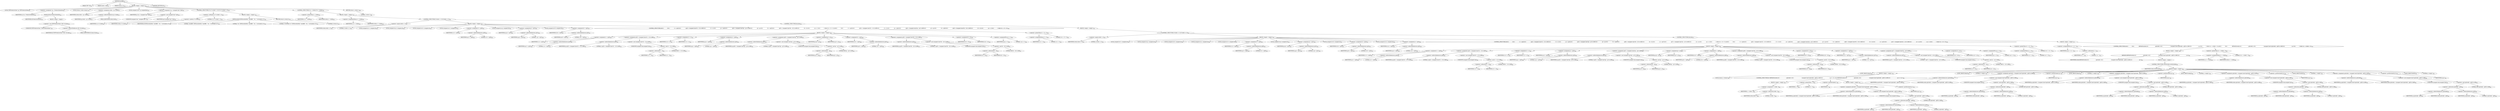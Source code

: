 digraph "horDiff8" {  
"37765" [label = <(METHOD,horDiff8)<SUB>614</SUB>> ]
"37766" [label = <(PARAM,TIFF *tif)<SUB>614</SUB>> ]
"37767" [label = <(PARAM,uint8_t *cp0)<SUB>614</SUB>> ]
"37768" [label = <(PARAM,tmsize_t cc)<SUB>614</SUB>> ]
"37769" [label = <(BLOCK,&lt;empty&gt;,&lt;empty&gt;)<SUB>615</SUB>> ]
"37770" [label = <(LOCAL,TIFFPredictorState* sp: TIFFPredictorState)<SUB>616</SUB>> ]
"37771" [label = <(&lt;operator&gt;.assignment,*sp = PredictorState(tif))<SUB>616</SUB>> ]
"37772" [label = <(IDENTIFIER,sp,*sp = PredictorState(tif))<SUB>616</SUB>> ]
"37773" [label = <(PredictorState,PredictorState(tif))<SUB>616</SUB>> ]
"37774" [label = <(IDENTIFIER,tif,PredictorState(tif))<SUB>616</SUB>> ]
"37775" [label = <(BLOCK,&lt;empty&gt;,&lt;empty&gt;)> ]
"37776" [label = <(&lt;operator&gt;.cast,(TIFFPredictorState *)(tif)-&gt;tif_data)<SUB>616</SUB>> ]
"37777" [label = <(UNKNOWN,TIFFPredictorState *,TIFFPredictorState *)<SUB>616</SUB>> ]
"37778" [label = <(&lt;operator&gt;.indirectFieldAccess,(tif)-&gt;tif_data)<SUB>616</SUB>> ]
"37779" [label = <(IDENTIFIER,tif,(TIFFPredictorState *)(tif)-&gt;tif_data)<SUB>616</SUB>> ]
"37780" [label = <(FIELD_IDENTIFIER,tif_data,tif_data)<SUB>616</SUB>> ]
"37781" [label = <(LOCAL,tmsize_t stride: tmsize_t)<SUB>617</SUB>> ]
"37782" [label = <(&lt;operator&gt;.assignment,stride = sp-&gt;stride)<SUB>617</SUB>> ]
"37783" [label = <(IDENTIFIER,stride,stride = sp-&gt;stride)<SUB>617</SUB>> ]
"37784" [label = <(&lt;operator&gt;.indirectFieldAccess,sp-&gt;stride)<SUB>617</SUB>> ]
"37785" [label = <(IDENTIFIER,sp,stride = sp-&gt;stride)<SUB>617</SUB>> ]
"37786" [label = <(FIELD_IDENTIFIER,stride,stride)<SUB>617</SUB>> ]
"37787" [label = <(LOCAL,unsigned char* cp: unsignedchar)<SUB>618</SUB>> ]
"37788" [label = <(&lt;operator&gt;.assignment,*cp = (unsigned char *)cp0)<SUB>618</SUB>> ]
"37789" [label = <(IDENTIFIER,cp,*cp = (unsigned char *)cp0)<SUB>618</SUB>> ]
"37790" [label = <(&lt;operator&gt;.cast,(unsigned char *)cp0)<SUB>618</SUB>> ]
"37791" [label = <(UNKNOWN,unsigned char *,unsigned char *)<SUB>618</SUB>> ]
"37792" [label = <(IDENTIFIER,cp0,(unsigned char *)cp0)<SUB>618</SUB>> ]
"37793" [label = <(CONTROL_STRUCTURE,if ((cc % stride) != 0),if ((cc % stride) != 0))<SUB>620</SUB>> ]
"37794" [label = <(&lt;operator&gt;.notEquals,(cc % stride) != 0)<SUB>620</SUB>> ]
"37795" [label = <(&lt;operator&gt;.modulo,cc % stride)<SUB>620</SUB>> ]
"37796" [label = <(IDENTIFIER,cc,cc % stride)<SUB>620</SUB>> ]
"37797" [label = <(IDENTIFIER,stride,cc % stride)<SUB>620</SUB>> ]
"37798" [label = <(LITERAL,0,(cc % stride) != 0)<SUB>620</SUB>> ]
"37799" [label = <(BLOCK,&lt;empty&gt;,&lt;empty&gt;)<SUB>621</SUB>> ]
"37800" [label = <(TIFFErrorExtR,TIFFErrorExtR(tif, &quot;horDiff8&quot;, &quot;%s&quot;, &quot;(cc%stride)!=0&quot;))<SUB>622</SUB>> ]
"37801" [label = <(IDENTIFIER,tif,TIFFErrorExtR(tif, &quot;horDiff8&quot;, &quot;%s&quot;, &quot;(cc%stride)!=0&quot;))<SUB>622</SUB>> ]
"37802" [label = <(LITERAL,&quot;horDiff8&quot;,TIFFErrorExtR(tif, &quot;horDiff8&quot;, &quot;%s&quot;, &quot;(cc%stride)!=0&quot;))<SUB>622</SUB>> ]
"37803" [label = <(LITERAL,&quot;%s&quot;,TIFFErrorExtR(tif, &quot;horDiff8&quot;, &quot;%s&quot;, &quot;(cc%stride)!=0&quot;))<SUB>622</SUB>> ]
"37804" [label = <(LITERAL,&quot;(cc%stride)!=0&quot;,TIFFErrorExtR(tif, &quot;horDiff8&quot;, &quot;%s&quot;, &quot;(cc%stride)!=0&quot;))<SUB>622</SUB>> ]
"37805" [label = <(RETURN,return 0;,return 0;)<SUB>623</SUB>> ]
"37806" [label = <(LITERAL,0,return 0;)<SUB>623</SUB>> ]
"37807" [label = <(CONTROL_STRUCTURE,if (cc &gt; stride),if (cc &gt; stride))<SUB>626</SUB>> ]
"37808" [label = <(&lt;operator&gt;.greaterThan,cc &gt; stride)<SUB>626</SUB>> ]
"37809" [label = <(IDENTIFIER,cc,cc &gt; stride)<SUB>626</SUB>> ]
"37810" [label = <(IDENTIFIER,stride,cc &gt; stride)<SUB>626</SUB>> ]
"37811" [label = <(BLOCK,&lt;empty&gt;,&lt;empty&gt;)<SUB>627</SUB>> ]
"37812" [label = <(&lt;operator&gt;.assignmentMinus,cc -= stride)<SUB>628</SUB>> ]
"37813" [label = <(IDENTIFIER,cc,cc -= stride)<SUB>628</SUB>> ]
"37814" [label = <(IDENTIFIER,stride,cc -= stride)<SUB>628</SUB>> ]
"37815" [label = <(CONTROL_STRUCTURE,if (stride == 3),if (stride == 3))<SUB>632</SUB>> ]
"37816" [label = <(&lt;operator&gt;.equals,stride == 3)<SUB>632</SUB>> ]
"37817" [label = <(IDENTIFIER,stride,stride == 3)<SUB>632</SUB>> ]
"37818" [label = <(LITERAL,3,stride == 3)<SUB>632</SUB>> ]
"37819" [label = <(BLOCK,&lt;empty&gt;,&lt;empty&gt;)<SUB>633</SUB>> ]
"37820" [label = <(LOCAL,unsigned int r1: unsigned int)<SUB>634</SUB>> ]
"37821" [label = <(LOCAL,unsigned int g1: unsigned int)<SUB>634</SUB>> ]
"37822" [label = <(LOCAL,unsigned int b1: unsigned int)<SUB>634</SUB>> ]
"37823" [label = <(LOCAL,unsigned int r2: unsigned int)<SUB>635</SUB>> ]
"37824" [label = <(&lt;operator&gt;.assignment,r2 = cp[0])<SUB>635</SUB>> ]
"37825" [label = <(IDENTIFIER,r2,r2 = cp[0])<SUB>635</SUB>> ]
"37826" [label = <(&lt;operator&gt;.indirectIndexAccess,cp[0])<SUB>635</SUB>> ]
"37827" [label = <(IDENTIFIER,cp,r2 = cp[0])<SUB>635</SUB>> ]
"37828" [label = <(LITERAL,0,r2 = cp[0])<SUB>635</SUB>> ]
"37829" [label = <(LOCAL,unsigned int g2: unsigned int)<SUB>636</SUB>> ]
"37830" [label = <(&lt;operator&gt;.assignment,g2 = cp[1])<SUB>636</SUB>> ]
"37831" [label = <(IDENTIFIER,g2,g2 = cp[1])<SUB>636</SUB>> ]
"37832" [label = <(&lt;operator&gt;.indirectIndexAccess,cp[1])<SUB>636</SUB>> ]
"37833" [label = <(IDENTIFIER,cp,g2 = cp[1])<SUB>636</SUB>> ]
"37834" [label = <(LITERAL,1,g2 = cp[1])<SUB>636</SUB>> ]
"37835" [label = <(LOCAL,unsigned int b2: unsigned int)<SUB>637</SUB>> ]
"37836" [label = <(&lt;operator&gt;.assignment,b2 = cp[2])<SUB>637</SUB>> ]
"37837" [label = <(IDENTIFIER,b2,b2 = cp[2])<SUB>637</SUB>> ]
"37838" [label = <(&lt;operator&gt;.indirectIndexAccess,cp[2])<SUB>637</SUB>> ]
"37839" [label = <(IDENTIFIER,cp,b2 = cp[2])<SUB>637</SUB>> ]
"37840" [label = <(LITERAL,2,b2 = cp[2])<SUB>637</SUB>> ]
"37841" [label = <(CONTROL_STRUCTURE,do\012            {\012                r1 = cp[3];\012                cp[3] = (unsigned char)((r1 - r2) &amp; 0xff);\012                r2 = r1;\012                g1 = cp[4];\012                cp[4] = (unsigned char)((g1 - g2) &amp; 0xff);\012                g2 = g1;\012                b1 = cp[5];\012                cp[5] = (unsigned char)((b1 - b2) &amp; 0xff);\012                b2 = b1;\012                cp += 3;\012            } while ((cc -= 3) &gt; 0);,do\012            {\012                r1 = cp[3];\012                cp[3] = (unsigned char)((r1 - r2) &amp; 0xff);\012                r2 = r1;\012                g1 = cp[4];\012                cp[4] = (unsigned char)((g1 - g2) &amp; 0xff);\012                g2 = g1;\012                b1 = cp[5];\012                cp[5] = (unsigned char)((b1 - b2) &amp; 0xff);\012                b2 = b1;\012                cp += 3;\012            } while ((cc -= 3) &gt; 0);)<SUB>638</SUB>> ]
"37842" [label = <(BLOCK,&lt;empty&gt;,&lt;empty&gt;)<SUB>639</SUB>> ]
"37843" [label = <(&lt;operator&gt;.assignment,r1 = cp[3])<SUB>640</SUB>> ]
"37844" [label = <(IDENTIFIER,r1,r1 = cp[3])<SUB>640</SUB>> ]
"37845" [label = <(&lt;operator&gt;.indirectIndexAccess,cp[3])<SUB>640</SUB>> ]
"37846" [label = <(IDENTIFIER,cp,r1 = cp[3])<SUB>640</SUB>> ]
"37847" [label = <(LITERAL,3,r1 = cp[3])<SUB>640</SUB>> ]
"37848" [label = <(&lt;operator&gt;.assignment,cp[3] = (unsigned char)((r1 - r2) &amp; 0xff))<SUB>641</SUB>> ]
"37849" [label = <(&lt;operator&gt;.indirectIndexAccess,cp[3])<SUB>641</SUB>> ]
"37850" [label = <(IDENTIFIER,cp,cp[3] = (unsigned char)((r1 - r2) &amp; 0xff))<SUB>641</SUB>> ]
"37851" [label = <(LITERAL,3,cp[3] = (unsigned char)((r1 - r2) &amp; 0xff))<SUB>641</SUB>> ]
"37852" [label = <(&lt;operator&gt;.cast,(unsigned char)((r1 - r2) &amp; 0xff))<SUB>641</SUB>> ]
"37853" [label = <(UNKNOWN,unsigned char,unsigned char)<SUB>641</SUB>> ]
"37854" [label = <(&lt;operator&gt;.and,(r1 - r2) &amp; 0xff)<SUB>641</SUB>> ]
"37855" [label = <(&lt;operator&gt;.subtraction,r1 - r2)<SUB>641</SUB>> ]
"37856" [label = <(IDENTIFIER,r1,r1 - r2)<SUB>641</SUB>> ]
"37857" [label = <(IDENTIFIER,r2,r1 - r2)<SUB>641</SUB>> ]
"37858" [label = <(LITERAL,0xff,(r1 - r2) &amp; 0xff)<SUB>641</SUB>> ]
"37859" [label = <(&lt;operator&gt;.assignment,r2 = r1)<SUB>642</SUB>> ]
"37860" [label = <(IDENTIFIER,r2,r2 = r1)<SUB>642</SUB>> ]
"37861" [label = <(IDENTIFIER,r1,r2 = r1)<SUB>642</SUB>> ]
"37862" [label = <(&lt;operator&gt;.assignment,g1 = cp[4])<SUB>643</SUB>> ]
"37863" [label = <(IDENTIFIER,g1,g1 = cp[4])<SUB>643</SUB>> ]
"37864" [label = <(&lt;operator&gt;.indirectIndexAccess,cp[4])<SUB>643</SUB>> ]
"37865" [label = <(IDENTIFIER,cp,g1 = cp[4])<SUB>643</SUB>> ]
"37866" [label = <(LITERAL,4,g1 = cp[4])<SUB>643</SUB>> ]
"37867" [label = <(&lt;operator&gt;.assignment,cp[4] = (unsigned char)((g1 - g2) &amp; 0xff))<SUB>644</SUB>> ]
"37868" [label = <(&lt;operator&gt;.indirectIndexAccess,cp[4])<SUB>644</SUB>> ]
"37869" [label = <(IDENTIFIER,cp,cp[4] = (unsigned char)((g1 - g2) &amp; 0xff))<SUB>644</SUB>> ]
"37870" [label = <(LITERAL,4,cp[4] = (unsigned char)((g1 - g2) &amp; 0xff))<SUB>644</SUB>> ]
"37871" [label = <(&lt;operator&gt;.cast,(unsigned char)((g1 - g2) &amp; 0xff))<SUB>644</SUB>> ]
"37872" [label = <(UNKNOWN,unsigned char,unsigned char)<SUB>644</SUB>> ]
"37873" [label = <(&lt;operator&gt;.and,(g1 - g2) &amp; 0xff)<SUB>644</SUB>> ]
"37874" [label = <(&lt;operator&gt;.subtraction,g1 - g2)<SUB>644</SUB>> ]
"37875" [label = <(IDENTIFIER,g1,g1 - g2)<SUB>644</SUB>> ]
"37876" [label = <(IDENTIFIER,g2,g1 - g2)<SUB>644</SUB>> ]
"37877" [label = <(LITERAL,0xff,(g1 - g2) &amp; 0xff)<SUB>644</SUB>> ]
"37878" [label = <(&lt;operator&gt;.assignment,g2 = g1)<SUB>645</SUB>> ]
"37879" [label = <(IDENTIFIER,g2,g2 = g1)<SUB>645</SUB>> ]
"37880" [label = <(IDENTIFIER,g1,g2 = g1)<SUB>645</SUB>> ]
"37881" [label = <(&lt;operator&gt;.assignment,b1 = cp[5])<SUB>646</SUB>> ]
"37882" [label = <(IDENTIFIER,b1,b1 = cp[5])<SUB>646</SUB>> ]
"37883" [label = <(&lt;operator&gt;.indirectIndexAccess,cp[5])<SUB>646</SUB>> ]
"37884" [label = <(IDENTIFIER,cp,b1 = cp[5])<SUB>646</SUB>> ]
"37885" [label = <(LITERAL,5,b1 = cp[5])<SUB>646</SUB>> ]
"37886" [label = <(&lt;operator&gt;.assignment,cp[5] = (unsigned char)((b1 - b2) &amp; 0xff))<SUB>647</SUB>> ]
"37887" [label = <(&lt;operator&gt;.indirectIndexAccess,cp[5])<SUB>647</SUB>> ]
"37888" [label = <(IDENTIFIER,cp,cp[5] = (unsigned char)((b1 - b2) &amp; 0xff))<SUB>647</SUB>> ]
"37889" [label = <(LITERAL,5,cp[5] = (unsigned char)((b1 - b2) &amp; 0xff))<SUB>647</SUB>> ]
"37890" [label = <(&lt;operator&gt;.cast,(unsigned char)((b1 - b2) &amp; 0xff))<SUB>647</SUB>> ]
"37891" [label = <(UNKNOWN,unsigned char,unsigned char)<SUB>647</SUB>> ]
"37892" [label = <(&lt;operator&gt;.and,(b1 - b2) &amp; 0xff)<SUB>647</SUB>> ]
"37893" [label = <(&lt;operator&gt;.subtraction,b1 - b2)<SUB>647</SUB>> ]
"37894" [label = <(IDENTIFIER,b1,b1 - b2)<SUB>647</SUB>> ]
"37895" [label = <(IDENTIFIER,b2,b1 - b2)<SUB>647</SUB>> ]
"37896" [label = <(LITERAL,0xff,(b1 - b2) &amp; 0xff)<SUB>647</SUB>> ]
"37897" [label = <(&lt;operator&gt;.assignment,b2 = b1)<SUB>648</SUB>> ]
"37898" [label = <(IDENTIFIER,b2,b2 = b1)<SUB>648</SUB>> ]
"37899" [label = <(IDENTIFIER,b1,b2 = b1)<SUB>648</SUB>> ]
"37900" [label = <(&lt;operator&gt;.assignmentPlus,cp += 3)<SUB>649</SUB>> ]
"37901" [label = <(IDENTIFIER,cp,cp += 3)<SUB>649</SUB>> ]
"37902" [label = <(LITERAL,3,cp += 3)<SUB>649</SUB>> ]
"37903" [label = <(&lt;operator&gt;.greaterThan,(cc -= 3) &gt; 0)<SUB>650</SUB>> ]
"37904" [label = <(&lt;operator&gt;.assignmentMinus,cc -= 3)<SUB>650</SUB>> ]
"37905" [label = <(IDENTIFIER,cc,cc -= 3)<SUB>650</SUB>> ]
"37906" [label = <(LITERAL,3,cc -= 3)<SUB>650</SUB>> ]
"37907" [label = <(LITERAL,0,(cc -= 3) &gt; 0)<SUB>650</SUB>> ]
"37908" [label = <(CONTROL_STRUCTURE,else,else)<SUB>652</SUB>> ]
"37909" [label = <(BLOCK,&lt;empty&gt;,&lt;empty&gt;)<SUB>652</SUB>> ]
"37910" [label = <(CONTROL_STRUCTURE,if (stride == 4),if (stride == 4))<SUB>652</SUB>> ]
"37911" [label = <(&lt;operator&gt;.equals,stride == 4)<SUB>652</SUB>> ]
"37912" [label = <(IDENTIFIER,stride,stride == 4)<SUB>652</SUB>> ]
"37913" [label = <(LITERAL,4,stride == 4)<SUB>652</SUB>> ]
"37914" [label = <(BLOCK,&lt;empty&gt;,&lt;empty&gt;)<SUB>653</SUB>> ]
"37915" [label = <(LOCAL,unsigned int r1: unsigned int)<SUB>654</SUB>> ]
"37916" [label = <(LOCAL,unsigned int g1: unsigned int)<SUB>654</SUB>> ]
"37917" [label = <(LOCAL,unsigned int b1: unsigned int)<SUB>654</SUB>> ]
"37918" [label = <(LOCAL,unsigned int a1: unsigned int)<SUB>654</SUB>> ]
"37919" [label = <(LOCAL,unsigned int r2: unsigned int)<SUB>655</SUB>> ]
"37920" [label = <(&lt;operator&gt;.assignment,r2 = cp[0])<SUB>655</SUB>> ]
"37921" [label = <(IDENTIFIER,r2,r2 = cp[0])<SUB>655</SUB>> ]
"37922" [label = <(&lt;operator&gt;.indirectIndexAccess,cp[0])<SUB>655</SUB>> ]
"37923" [label = <(IDENTIFIER,cp,r2 = cp[0])<SUB>655</SUB>> ]
"37924" [label = <(LITERAL,0,r2 = cp[0])<SUB>655</SUB>> ]
"37925" [label = <(LOCAL,unsigned int g2: unsigned int)<SUB>656</SUB>> ]
"37926" [label = <(&lt;operator&gt;.assignment,g2 = cp[1])<SUB>656</SUB>> ]
"37927" [label = <(IDENTIFIER,g2,g2 = cp[1])<SUB>656</SUB>> ]
"37928" [label = <(&lt;operator&gt;.indirectIndexAccess,cp[1])<SUB>656</SUB>> ]
"37929" [label = <(IDENTIFIER,cp,g2 = cp[1])<SUB>656</SUB>> ]
"37930" [label = <(LITERAL,1,g2 = cp[1])<SUB>656</SUB>> ]
"37931" [label = <(LOCAL,unsigned int b2: unsigned int)<SUB>657</SUB>> ]
"37932" [label = <(&lt;operator&gt;.assignment,b2 = cp[2])<SUB>657</SUB>> ]
"37933" [label = <(IDENTIFIER,b2,b2 = cp[2])<SUB>657</SUB>> ]
"37934" [label = <(&lt;operator&gt;.indirectIndexAccess,cp[2])<SUB>657</SUB>> ]
"37935" [label = <(IDENTIFIER,cp,b2 = cp[2])<SUB>657</SUB>> ]
"37936" [label = <(LITERAL,2,b2 = cp[2])<SUB>657</SUB>> ]
"37937" [label = <(LOCAL,unsigned int a2: unsigned int)<SUB>658</SUB>> ]
"37938" [label = <(&lt;operator&gt;.assignment,a2 = cp[3])<SUB>658</SUB>> ]
"37939" [label = <(IDENTIFIER,a2,a2 = cp[3])<SUB>658</SUB>> ]
"37940" [label = <(&lt;operator&gt;.indirectIndexAccess,cp[3])<SUB>658</SUB>> ]
"37941" [label = <(IDENTIFIER,cp,a2 = cp[3])<SUB>658</SUB>> ]
"37942" [label = <(LITERAL,3,a2 = cp[3])<SUB>658</SUB>> ]
"37943" [label = <(CONTROL_STRUCTURE,do\012            {\012                r1 = cp[4];\012                cp[4] = (unsigned char)((r1 - r2) &amp; 0xff);\012                r2 = r1;\012                g1 = cp[5];\012                cp[5] = (unsigned char)((g1 - g2) &amp; 0xff);\012                g2 = g1;\012                b1 = cp[6];\012                cp[6] = (unsigned char)((b1 - b2) &amp; 0xff);\012                b2 = b1;\012                a1 = cp[7];\012                cp[7] = (unsigned char)((a1 - a2) &amp; 0xff);\012                a2 = a1;\012                cp += 4;\012            } while ((cc -= 4) &gt; 0);,do\012            {\012                r1 = cp[4];\012                cp[4] = (unsigned char)((r1 - r2) &amp; 0xff);\012                r2 = r1;\012                g1 = cp[5];\012                cp[5] = (unsigned char)((g1 - g2) &amp; 0xff);\012                g2 = g1;\012                b1 = cp[6];\012                cp[6] = (unsigned char)((b1 - b2) &amp; 0xff);\012                b2 = b1;\012                a1 = cp[7];\012                cp[7] = (unsigned char)((a1 - a2) &amp; 0xff);\012                a2 = a1;\012                cp += 4;\012            } while ((cc -= 4) &gt; 0);)<SUB>659</SUB>> ]
"37944" [label = <(BLOCK,&lt;empty&gt;,&lt;empty&gt;)<SUB>660</SUB>> ]
"37945" [label = <(&lt;operator&gt;.assignment,r1 = cp[4])<SUB>661</SUB>> ]
"37946" [label = <(IDENTIFIER,r1,r1 = cp[4])<SUB>661</SUB>> ]
"37947" [label = <(&lt;operator&gt;.indirectIndexAccess,cp[4])<SUB>661</SUB>> ]
"37948" [label = <(IDENTIFIER,cp,r1 = cp[4])<SUB>661</SUB>> ]
"37949" [label = <(LITERAL,4,r1 = cp[4])<SUB>661</SUB>> ]
"37950" [label = <(&lt;operator&gt;.assignment,cp[4] = (unsigned char)((r1 - r2) &amp; 0xff))<SUB>662</SUB>> ]
"37951" [label = <(&lt;operator&gt;.indirectIndexAccess,cp[4])<SUB>662</SUB>> ]
"37952" [label = <(IDENTIFIER,cp,cp[4] = (unsigned char)((r1 - r2) &amp; 0xff))<SUB>662</SUB>> ]
"37953" [label = <(LITERAL,4,cp[4] = (unsigned char)((r1 - r2) &amp; 0xff))<SUB>662</SUB>> ]
"37954" [label = <(&lt;operator&gt;.cast,(unsigned char)((r1 - r2) &amp; 0xff))<SUB>662</SUB>> ]
"37955" [label = <(UNKNOWN,unsigned char,unsigned char)<SUB>662</SUB>> ]
"37956" [label = <(&lt;operator&gt;.and,(r1 - r2) &amp; 0xff)<SUB>662</SUB>> ]
"37957" [label = <(&lt;operator&gt;.subtraction,r1 - r2)<SUB>662</SUB>> ]
"37958" [label = <(IDENTIFIER,r1,r1 - r2)<SUB>662</SUB>> ]
"37959" [label = <(IDENTIFIER,r2,r1 - r2)<SUB>662</SUB>> ]
"37960" [label = <(LITERAL,0xff,(r1 - r2) &amp; 0xff)<SUB>662</SUB>> ]
"37961" [label = <(&lt;operator&gt;.assignment,r2 = r1)<SUB>663</SUB>> ]
"37962" [label = <(IDENTIFIER,r2,r2 = r1)<SUB>663</SUB>> ]
"37963" [label = <(IDENTIFIER,r1,r2 = r1)<SUB>663</SUB>> ]
"37964" [label = <(&lt;operator&gt;.assignment,g1 = cp[5])<SUB>664</SUB>> ]
"37965" [label = <(IDENTIFIER,g1,g1 = cp[5])<SUB>664</SUB>> ]
"37966" [label = <(&lt;operator&gt;.indirectIndexAccess,cp[5])<SUB>664</SUB>> ]
"37967" [label = <(IDENTIFIER,cp,g1 = cp[5])<SUB>664</SUB>> ]
"37968" [label = <(LITERAL,5,g1 = cp[5])<SUB>664</SUB>> ]
"37969" [label = <(&lt;operator&gt;.assignment,cp[5] = (unsigned char)((g1 - g2) &amp; 0xff))<SUB>665</SUB>> ]
"37970" [label = <(&lt;operator&gt;.indirectIndexAccess,cp[5])<SUB>665</SUB>> ]
"37971" [label = <(IDENTIFIER,cp,cp[5] = (unsigned char)((g1 - g2) &amp; 0xff))<SUB>665</SUB>> ]
"37972" [label = <(LITERAL,5,cp[5] = (unsigned char)((g1 - g2) &amp; 0xff))<SUB>665</SUB>> ]
"37973" [label = <(&lt;operator&gt;.cast,(unsigned char)((g1 - g2) &amp; 0xff))<SUB>665</SUB>> ]
"37974" [label = <(UNKNOWN,unsigned char,unsigned char)<SUB>665</SUB>> ]
"37975" [label = <(&lt;operator&gt;.and,(g1 - g2) &amp; 0xff)<SUB>665</SUB>> ]
"37976" [label = <(&lt;operator&gt;.subtraction,g1 - g2)<SUB>665</SUB>> ]
"37977" [label = <(IDENTIFIER,g1,g1 - g2)<SUB>665</SUB>> ]
"37978" [label = <(IDENTIFIER,g2,g1 - g2)<SUB>665</SUB>> ]
"37979" [label = <(LITERAL,0xff,(g1 - g2) &amp; 0xff)<SUB>665</SUB>> ]
"37980" [label = <(&lt;operator&gt;.assignment,g2 = g1)<SUB>666</SUB>> ]
"37981" [label = <(IDENTIFIER,g2,g2 = g1)<SUB>666</SUB>> ]
"37982" [label = <(IDENTIFIER,g1,g2 = g1)<SUB>666</SUB>> ]
"37983" [label = <(&lt;operator&gt;.assignment,b1 = cp[6])<SUB>667</SUB>> ]
"37984" [label = <(IDENTIFIER,b1,b1 = cp[6])<SUB>667</SUB>> ]
"37985" [label = <(&lt;operator&gt;.indirectIndexAccess,cp[6])<SUB>667</SUB>> ]
"37986" [label = <(IDENTIFIER,cp,b1 = cp[6])<SUB>667</SUB>> ]
"37987" [label = <(LITERAL,6,b1 = cp[6])<SUB>667</SUB>> ]
"37988" [label = <(&lt;operator&gt;.assignment,cp[6] = (unsigned char)((b1 - b2) &amp; 0xff))<SUB>668</SUB>> ]
"37989" [label = <(&lt;operator&gt;.indirectIndexAccess,cp[6])<SUB>668</SUB>> ]
"37990" [label = <(IDENTIFIER,cp,cp[6] = (unsigned char)((b1 - b2) &amp; 0xff))<SUB>668</SUB>> ]
"37991" [label = <(LITERAL,6,cp[6] = (unsigned char)((b1 - b2) &amp; 0xff))<SUB>668</SUB>> ]
"37992" [label = <(&lt;operator&gt;.cast,(unsigned char)((b1 - b2) &amp; 0xff))<SUB>668</SUB>> ]
"37993" [label = <(UNKNOWN,unsigned char,unsigned char)<SUB>668</SUB>> ]
"37994" [label = <(&lt;operator&gt;.and,(b1 - b2) &amp; 0xff)<SUB>668</SUB>> ]
"37995" [label = <(&lt;operator&gt;.subtraction,b1 - b2)<SUB>668</SUB>> ]
"37996" [label = <(IDENTIFIER,b1,b1 - b2)<SUB>668</SUB>> ]
"37997" [label = <(IDENTIFIER,b2,b1 - b2)<SUB>668</SUB>> ]
"37998" [label = <(LITERAL,0xff,(b1 - b2) &amp; 0xff)<SUB>668</SUB>> ]
"37999" [label = <(&lt;operator&gt;.assignment,b2 = b1)<SUB>669</SUB>> ]
"38000" [label = <(IDENTIFIER,b2,b2 = b1)<SUB>669</SUB>> ]
"38001" [label = <(IDENTIFIER,b1,b2 = b1)<SUB>669</SUB>> ]
"38002" [label = <(&lt;operator&gt;.assignment,a1 = cp[7])<SUB>670</SUB>> ]
"38003" [label = <(IDENTIFIER,a1,a1 = cp[7])<SUB>670</SUB>> ]
"38004" [label = <(&lt;operator&gt;.indirectIndexAccess,cp[7])<SUB>670</SUB>> ]
"38005" [label = <(IDENTIFIER,cp,a1 = cp[7])<SUB>670</SUB>> ]
"38006" [label = <(LITERAL,7,a1 = cp[7])<SUB>670</SUB>> ]
"38007" [label = <(&lt;operator&gt;.assignment,cp[7] = (unsigned char)((a1 - a2) &amp; 0xff))<SUB>671</SUB>> ]
"38008" [label = <(&lt;operator&gt;.indirectIndexAccess,cp[7])<SUB>671</SUB>> ]
"38009" [label = <(IDENTIFIER,cp,cp[7] = (unsigned char)((a1 - a2) &amp; 0xff))<SUB>671</SUB>> ]
"38010" [label = <(LITERAL,7,cp[7] = (unsigned char)((a1 - a2) &amp; 0xff))<SUB>671</SUB>> ]
"38011" [label = <(&lt;operator&gt;.cast,(unsigned char)((a1 - a2) &amp; 0xff))<SUB>671</SUB>> ]
"38012" [label = <(UNKNOWN,unsigned char,unsigned char)<SUB>671</SUB>> ]
"38013" [label = <(&lt;operator&gt;.and,(a1 - a2) &amp; 0xff)<SUB>671</SUB>> ]
"38014" [label = <(&lt;operator&gt;.subtraction,a1 - a2)<SUB>671</SUB>> ]
"38015" [label = <(IDENTIFIER,a1,a1 - a2)<SUB>671</SUB>> ]
"38016" [label = <(IDENTIFIER,a2,a1 - a2)<SUB>671</SUB>> ]
"38017" [label = <(LITERAL,0xff,(a1 - a2) &amp; 0xff)<SUB>671</SUB>> ]
"38018" [label = <(&lt;operator&gt;.assignment,a2 = a1)<SUB>672</SUB>> ]
"38019" [label = <(IDENTIFIER,a2,a2 = a1)<SUB>672</SUB>> ]
"38020" [label = <(IDENTIFIER,a1,a2 = a1)<SUB>672</SUB>> ]
"38021" [label = <(&lt;operator&gt;.assignmentPlus,cp += 4)<SUB>673</SUB>> ]
"38022" [label = <(IDENTIFIER,cp,cp += 4)<SUB>673</SUB>> ]
"38023" [label = <(LITERAL,4,cp += 4)<SUB>673</SUB>> ]
"38024" [label = <(&lt;operator&gt;.greaterThan,(cc -= 4) &gt; 0)<SUB>674</SUB>> ]
"38025" [label = <(&lt;operator&gt;.assignmentMinus,cc -= 4)<SUB>674</SUB>> ]
"38026" [label = <(IDENTIFIER,cc,cc -= 4)<SUB>674</SUB>> ]
"38027" [label = <(LITERAL,4,cc -= 4)<SUB>674</SUB>> ]
"38028" [label = <(LITERAL,0,(cc -= 4) &gt; 0)<SUB>674</SUB>> ]
"38029" [label = <(CONTROL_STRUCTURE,else,else)<SUB>677</SUB>> ]
"38030" [label = <(BLOCK,&lt;empty&gt;,&lt;empty&gt;)<SUB>677</SUB>> ]
"38031" [label = <(&lt;operator&gt;.assignmentPlus,cp += cc - 1)<SUB>678</SUB>> ]
"38032" [label = <(IDENTIFIER,cp,cp += cc - 1)<SUB>678</SUB>> ]
"38033" [label = <(&lt;operator&gt;.subtraction,cc - 1)<SUB>678</SUB>> ]
"38034" [label = <(IDENTIFIER,cc,cc - 1)<SUB>678</SUB>> ]
"38035" [label = <(LITERAL,1,cc - 1)<SUB>678</SUB>> ]
"38036" [label = <(CONTROL_STRUCTURE,do\012            {\012                REPEAT4(stride,\012                        cp[stride] =\012                            (unsigned char)((cp[stride] - cp[0]) &amp; 0xff);\012                        cp--)\012            } while ((cc -= stride) &gt; 0);,do\012            {\012                REPEAT4(stride,\012                        cp[stride] =\012                            (unsigned char)((cp[stride] - cp[0]) &amp; 0xff);\012                        cp--)\012            } while ((cc -= stride) &gt; 0);)<SUB>679</SUB>> ]
"38037" [label = <(BLOCK,&lt;empty&gt;,&lt;empty&gt;)<SUB>680</SUB>> ]
"38038" [label = <(REPEAT4,REPEAT4(stride,\012                        cp[stride] =\012                            (unsigned char)((cp[stride] - cp[0]) &amp; 0xff);\012                        cp--))<SUB>681</SUB>> ]
"38039" [label = <(IDENTIFIER,stride,REPEAT4(stride,\012                        cp[stride] =\012                            (unsigned char)((cp[stride] - cp[0]) &amp; 0xff);\012                        cp--))<SUB>681</SUB>> ]
"38040" [label = <(BLOCK,&lt;empty&gt;,&lt;empty&gt;)> ]
"38041" [label = <(CONTROL_STRUCTURE,switch(stride),switch(stride))<SUB>681</SUB>> ]
"38042" [label = <(IDENTIFIER,stride,switch(stride))<SUB>681</SUB>> ]
"38043" [label = <(BLOCK,&lt;empty&gt;,&lt;empty&gt;)<SUB>681</SUB>> ]
"38044" [label = <(JUMP_TARGET,default)<SUB>681</SUB>> ]
"38045" [label = <(BLOCK,&lt;empty&gt;,&lt;empty&gt;)<SUB>681</SUB>> ]
"38046" [label = <(LOCAL,tmsize_t i: tmsize_t)<SUB>681</SUB>> ]
"38047" [label = <(CONTROL_STRUCTURE,for (REPEAT4(stride,\012                        cp[stride] =\012                            (unsigned char)((cp[stride] - cp[0]) &amp; 0xff);\012                        cp--)i &gt; 0;i--),for (REPEAT4(stride,\012                        cp[stride] =\012                            (unsigned char)((cp[stride] - cp[0]) &amp; 0xff);\012                        cp--)i &gt; 0;i--))<SUB>681</SUB>> ]
"38048" [label = <(BLOCK,&lt;empty&gt;,&lt;empty&gt;)<SUB>681</SUB>> ]
"38049" [label = <(&lt;operator&gt;.assignment,i = stride - 4)<SUB>681</SUB>> ]
"38050" [label = <(IDENTIFIER,i,i = stride - 4)<SUB>681</SUB>> ]
"38051" [label = <(&lt;operator&gt;.subtraction,stride - 4)<SUB>681</SUB>> ]
"38052" [label = <(IDENTIFIER,stride,stride - 4)<SUB>681</SUB>> ]
"38053" [label = <(LITERAL,4,stride - 4)<SUB>681</SUB>> ]
"38054" [label = <(&lt;operator&gt;.greaterThan,i &gt; 0)<SUB>681</SUB>> ]
"38055" [label = <(IDENTIFIER,i,i &gt; 0)<SUB>681</SUB>> ]
"38056" [label = <(LITERAL,0,i &gt; 0)<SUB>681</SUB>> ]
"38057" [label = <(&lt;operator&gt;.postDecrement,i--)<SUB>681</SUB>> ]
"38058" [label = <(IDENTIFIER,i,i--)<SUB>681</SUB>> ]
"38059" [label = <(BLOCK,&lt;empty&gt;,&lt;empty&gt;)<SUB>681</SUB>> ]
"38060" [label = <(&lt;operator&gt;.assignment,cp[stride] = (unsigned char)((cp[stride] - cp[0]) &amp; 0xff))<SUB>681</SUB>> ]
"38061" [label = <(&lt;operator&gt;.indirectIndexAccess,cp[stride])<SUB>681</SUB>> ]
"38062" [label = <(IDENTIFIER,cp,cp[stride] = (unsigned char)((cp[stride] - cp[0]) &amp; 0xff))<SUB>681</SUB>> ]
"38063" [label = <(IDENTIFIER,stride,cp[stride] = (unsigned char)((cp[stride] - cp[0]) &amp; 0xff))<SUB>681</SUB>> ]
"38064" [label = <(&lt;operator&gt;.cast,(unsigned char)((cp[stride] - cp[0]) &amp; 0xff))<SUB>681</SUB>> ]
"38065" [label = <(UNKNOWN,unsigned char,unsigned char)<SUB>681</SUB>> ]
"38066" [label = <(&lt;operator&gt;.and,(cp[stride] - cp[0]) &amp; 0xff)<SUB>681</SUB>> ]
"38067" [label = <(&lt;operator&gt;.subtraction,cp[stride] - cp[0])<SUB>681</SUB>> ]
"38068" [label = <(&lt;operator&gt;.indirectIndexAccess,cp[stride])<SUB>681</SUB>> ]
"38069" [label = <(IDENTIFIER,cp,cp[stride] - cp[0])<SUB>681</SUB>> ]
"38070" [label = <(IDENTIFIER,stride,cp[stride] - cp[0])<SUB>681</SUB>> ]
"38071" [label = <(&lt;operator&gt;.indirectIndexAccess,cp[0])<SUB>681</SUB>> ]
"38072" [label = <(IDENTIFIER,cp,cp[stride] - cp[0])<SUB>681</SUB>> ]
"38073" [label = <(LITERAL,0,cp[stride] - cp[0])<SUB>681</SUB>> ]
"38074" [label = <(LITERAL,0xff,(cp[stride] - cp[0]) &amp; 0xff)<SUB>681</SUB>> ]
"38075" [label = <(&lt;operator&gt;.postDecrement,cp--)<SUB>681</SUB>> ]
"38076" [label = <(IDENTIFIER,cp,cp--)<SUB>681</SUB>> ]
"38077" [label = <(JUMP_TARGET,default)<SUB>681</SUB>> ]
"38078" [label = <(LITERAL,4,&lt;empty&gt;)<SUB>681</SUB>> ]
"38079" [label = <(&lt;operator&gt;.assignment,cp[stride] = (unsigned char)((cp[stride] - cp[0]) &amp; 0xff))<SUB>681</SUB>> ]
"38080" [label = <(&lt;operator&gt;.indirectIndexAccess,cp[stride])<SUB>681</SUB>> ]
"38081" [label = <(IDENTIFIER,cp,cp[stride] = (unsigned char)((cp[stride] - cp[0]) &amp; 0xff))<SUB>681</SUB>> ]
"38082" [label = <(IDENTIFIER,stride,cp[stride] = (unsigned char)((cp[stride] - cp[0]) &amp; 0xff))<SUB>681</SUB>> ]
"38083" [label = <(&lt;operator&gt;.cast,(unsigned char)((cp[stride] - cp[0]) &amp; 0xff))<SUB>681</SUB>> ]
"38084" [label = <(UNKNOWN,unsigned char,unsigned char)<SUB>681</SUB>> ]
"38085" [label = <(&lt;operator&gt;.and,(cp[stride] - cp[0]) &amp; 0xff)<SUB>681</SUB>> ]
"38086" [label = <(&lt;operator&gt;.subtraction,cp[stride] - cp[0])<SUB>681</SUB>> ]
"38087" [label = <(&lt;operator&gt;.indirectIndexAccess,cp[stride])<SUB>681</SUB>> ]
"38088" [label = <(IDENTIFIER,cp,cp[stride] - cp[0])<SUB>681</SUB>> ]
"38089" [label = <(IDENTIFIER,stride,cp[stride] - cp[0])<SUB>681</SUB>> ]
"38090" [label = <(&lt;operator&gt;.indirectIndexAccess,cp[0])<SUB>681</SUB>> ]
"38091" [label = <(IDENTIFIER,cp,cp[stride] - cp[0])<SUB>681</SUB>> ]
"38092" [label = <(LITERAL,0,cp[stride] - cp[0])<SUB>681</SUB>> ]
"38093" [label = <(LITERAL,0xff,(cp[stride] - cp[0]) &amp; 0xff)<SUB>681</SUB>> ]
"38094" [label = <(&lt;operator&gt;.postDecrement,cp--)<SUB>681</SUB>> ]
"38095" [label = <(IDENTIFIER,cp,cp--)<SUB>681</SUB>> ]
"38096" [label = <(JUMP_TARGET,default)<SUB>681</SUB>> ]
"38097" [label = <(LITERAL,3,&lt;empty&gt;)<SUB>681</SUB>> ]
"38098" [label = <(&lt;operator&gt;.assignment,cp[stride] = (unsigned char)((cp[stride] - cp[0]) &amp; 0xff))<SUB>681</SUB>> ]
"38099" [label = <(&lt;operator&gt;.indirectIndexAccess,cp[stride])<SUB>681</SUB>> ]
"38100" [label = <(IDENTIFIER,cp,cp[stride] = (unsigned char)((cp[stride] - cp[0]) &amp; 0xff))<SUB>681</SUB>> ]
"38101" [label = <(IDENTIFIER,stride,cp[stride] = (unsigned char)((cp[stride] - cp[0]) &amp; 0xff))<SUB>681</SUB>> ]
"38102" [label = <(&lt;operator&gt;.cast,(unsigned char)((cp[stride] - cp[0]) &amp; 0xff))<SUB>681</SUB>> ]
"38103" [label = <(UNKNOWN,unsigned char,unsigned char)<SUB>681</SUB>> ]
"38104" [label = <(&lt;operator&gt;.and,(cp[stride] - cp[0]) &amp; 0xff)<SUB>681</SUB>> ]
"38105" [label = <(&lt;operator&gt;.subtraction,cp[stride] - cp[0])<SUB>681</SUB>> ]
"38106" [label = <(&lt;operator&gt;.indirectIndexAccess,cp[stride])<SUB>681</SUB>> ]
"38107" [label = <(IDENTIFIER,cp,cp[stride] - cp[0])<SUB>681</SUB>> ]
"38108" [label = <(IDENTIFIER,stride,cp[stride] - cp[0])<SUB>681</SUB>> ]
"38109" [label = <(&lt;operator&gt;.indirectIndexAccess,cp[0])<SUB>681</SUB>> ]
"38110" [label = <(IDENTIFIER,cp,cp[stride] - cp[0])<SUB>681</SUB>> ]
"38111" [label = <(LITERAL,0,cp[stride] - cp[0])<SUB>681</SUB>> ]
"38112" [label = <(LITERAL,0xff,(cp[stride] - cp[0]) &amp; 0xff)<SUB>681</SUB>> ]
"38113" [label = <(&lt;operator&gt;.postDecrement,cp--)<SUB>681</SUB>> ]
"38114" [label = <(IDENTIFIER,cp,cp--)<SUB>681</SUB>> ]
"38115" [label = <(JUMP_TARGET,default)<SUB>681</SUB>> ]
"38116" [label = <(LITERAL,2,&lt;empty&gt;)<SUB>681</SUB>> ]
"38117" [label = <(&lt;operator&gt;.assignment,cp[stride] = (unsigned char)((cp[stride] - cp[0]) &amp; 0xff))<SUB>681</SUB>> ]
"38118" [label = <(&lt;operator&gt;.indirectIndexAccess,cp[stride])<SUB>681</SUB>> ]
"38119" [label = <(IDENTIFIER,cp,cp[stride] = (unsigned char)((cp[stride] - cp[0]) &amp; 0xff))<SUB>681</SUB>> ]
"38120" [label = <(IDENTIFIER,stride,cp[stride] = (unsigned char)((cp[stride] - cp[0]) &amp; 0xff))<SUB>681</SUB>> ]
"38121" [label = <(&lt;operator&gt;.cast,(unsigned char)((cp[stride] - cp[0]) &amp; 0xff))<SUB>681</SUB>> ]
"38122" [label = <(UNKNOWN,unsigned char,unsigned char)<SUB>681</SUB>> ]
"38123" [label = <(&lt;operator&gt;.and,(cp[stride] - cp[0]) &amp; 0xff)<SUB>681</SUB>> ]
"38124" [label = <(&lt;operator&gt;.subtraction,cp[stride] - cp[0])<SUB>681</SUB>> ]
"38125" [label = <(&lt;operator&gt;.indirectIndexAccess,cp[stride])<SUB>681</SUB>> ]
"38126" [label = <(IDENTIFIER,cp,cp[stride] - cp[0])<SUB>681</SUB>> ]
"38127" [label = <(IDENTIFIER,stride,cp[stride] - cp[0])<SUB>681</SUB>> ]
"38128" [label = <(&lt;operator&gt;.indirectIndexAccess,cp[0])<SUB>681</SUB>> ]
"38129" [label = <(IDENTIFIER,cp,cp[stride] - cp[0])<SUB>681</SUB>> ]
"38130" [label = <(LITERAL,0,cp[stride] - cp[0])<SUB>681</SUB>> ]
"38131" [label = <(LITERAL,0xff,(cp[stride] - cp[0]) &amp; 0xff)<SUB>681</SUB>> ]
"38132" [label = <(&lt;operator&gt;.postDecrement,cp--)<SUB>681</SUB>> ]
"38133" [label = <(IDENTIFIER,cp,cp--)<SUB>681</SUB>> ]
"38134" [label = <(JUMP_TARGET,default)<SUB>681</SUB>> ]
"38135" [label = <(LITERAL,1,&lt;empty&gt;)<SUB>681</SUB>> ]
"38136" [label = <(&lt;operator&gt;.assignment,cp[stride] = (unsigned char)((cp[stride] - cp[0]) &amp; 0xff))<SUB>681</SUB>> ]
"38137" [label = <(&lt;operator&gt;.indirectIndexAccess,cp[stride])<SUB>681</SUB>> ]
"38138" [label = <(IDENTIFIER,cp,cp[stride] = (unsigned char)((cp[stride] - cp[0]) &amp; 0xff))<SUB>681</SUB>> ]
"38139" [label = <(IDENTIFIER,stride,cp[stride] = (unsigned char)((cp[stride] - cp[0]) &amp; 0xff))<SUB>681</SUB>> ]
"38140" [label = <(&lt;operator&gt;.cast,(unsigned char)((cp[stride] - cp[0]) &amp; 0xff))<SUB>681</SUB>> ]
"38141" [label = <(UNKNOWN,unsigned char,unsigned char)<SUB>681</SUB>> ]
"38142" [label = <(&lt;operator&gt;.and,(cp[stride] - cp[0]) &amp; 0xff)<SUB>681</SUB>> ]
"38143" [label = <(&lt;operator&gt;.subtraction,cp[stride] - cp[0])<SUB>681</SUB>> ]
"38144" [label = <(&lt;operator&gt;.indirectIndexAccess,cp[stride])<SUB>681</SUB>> ]
"38145" [label = <(IDENTIFIER,cp,cp[stride] - cp[0])<SUB>681</SUB>> ]
"38146" [label = <(IDENTIFIER,stride,cp[stride] - cp[0])<SUB>681</SUB>> ]
"38147" [label = <(&lt;operator&gt;.indirectIndexAccess,cp[0])<SUB>681</SUB>> ]
"38148" [label = <(IDENTIFIER,cp,cp[stride] - cp[0])<SUB>681</SUB>> ]
"38149" [label = <(LITERAL,0,cp[stride] - cp[0])<SUB>681</SUB>> ]
"38150" [label = <(LITERAL,0xff,(cp[stride] - cp[0]) &amp; 0xff)<SUB>681</SUB>> ]
"38151" [label = <(&lt;operator&gt;.postDecrement,cp--)<SUB>681</SUB>> ]
"38152" [label = <(IDENTIFIER,cp,cp--)<SUB>681</SUB>> ]
"38153" [label = <(JUMP_TARGET,default)<SUB>681</SUB>> ]
"38154" [label = <(LITERAL,0,&lt;empty&gt;)<SUB>681</SUB>> ]
"38155" [label = <(&lt;operator&gt;.greaterThan,(cc -= stride) &gt; 0)<SUB>685</SUB>> ]
"38156" [label = <(&lt;operator&gt;.assignmentMinus,cc -= stride)<SUB>685</SUB>> ]
"38157" [label = <(IDENTIFIER,cc,cc -= stride)<SUB>685</SUB>> ]
"38158" [label = <(IDENTIFIER,stride,cc -= stride)<SUB>685</SUB>> ]
"38159" [label = <(LITERAL,0,(cc -= stride) &gt; 0)<SUB>685</SUB>> ]
"38160" [label = <(RETURN,return 1;,return 1;)<SUB>688</SUB>> ]
"38161" [label = <(LITERAL,1,return 1;)<SUB>688</SUB>> ]
"38162" [label = <(METHOD_RETURN,int)<SUB>614</SUB>> ]
  "37765" -> "37766" 
  "37765" -> "37767" 
  "37765" -> "37768" 
  "37765" -> "37769" 
  "37765" -> "38162" 
  "37769" -> "37770" 
  "37769" -> "37771" 
  "37769" -> "37781" 
  "37769" -> "37782" 
  "37769" -> "37787" 
  "37769" -> "37788" 
  "37769" -> "37793" 
  "37769" -> "37807" 
  "37769" -> "38160" 
  "37771" -> "37772" 
  "37771" -> "37773" 
  "37773" -> "37774" 
  "37773" -> "37775" 
  "37775" -> "37776" 
  "37776" -> "37777" 
  "37776" -> "37778" 
  "37778" -> "37779" 
  "37778" -> "37780" 
  "37782" -> "37783" 
  "37782" -> "37784" 
  "37784" -> "37785" 
  "37784" -> "37786" 
  "37788" -> "37789" 
  "37788" -> "37790" 
  "37790" -> "37791" 
  "37790" -> "37792" 
  "37793" -> "37794" 
  "37793" -> "37799" 
  "37794" -> "37795" 
  "37794" -> "37798" 
  "37795" -> "37796" 
  "37795" -> "37797" 
  "37799" -> "37800" 
  "37799" -> "37805" 
  "37800" -> "37801" 
  "37800" -> "37802" 
  "37800" -> "37803" 
  "37800" -> "37804" 
  "37805" -> "37806" 
  "37807" -> "37808" 
  "37807" -> "37811" 
  "37808" -> "37809" 
  "37808" -> "37810" 
  "37811" -> "37812" 
  "37811" -> "37815" 
  "37812" -> "37813" 
  "37812" -> "37814" 
  "37815" -> "37816" 
  "37815" -> "37819" 
  "37815" -> "37908" 
  "37816" -> "37817" 
  "37816" -> "37818" 
  "37819" -> "37820" 
  "37819" -> "37821" 
  "37819" -> "37822" 
  "37819" -> "37823" 
  "37819" -> "37824" 
  "37819" -> "37829" 
  "37819" -> "37830" 
  "37819" -> "37835" 
  "37819" -> "37836" 
  "37819" -> "37841" 
  "37824" -> "37825" 
  "37824" -> "37826" 
  "37826" -> "37827" 
  "37826" -> "37828" 
  "37830" -> "37831" 
  "37830" -> "37832" 
  "37832" -> "37833" 
  "37832" -> "37834" 
  "37836" -> "37837" 
  "37836" -> "37838" 
  "37838" -> "37839" 
  "37838" -> "37840" 
  "37841" -> "37842" 
  "37841" -> "37903" 
  "37842" -> "37843" 
  "37842" -> "37848" 
  "37842" -> "37859" 
  "37842" -> "37862" 
  "37842" -> "37867" 
  "37842" -> "37878" 
  "37842" -> "37881" 
  "37842" -> "37886" 
  "37842" -> "37897" 
  "37842" -> "37900" 
  "37843" -> "37844" 
  "37843" -> "37845" 
  "37845" -> "37846" 
  "37845" -> "37847" 
  "37848" -> "37849" 
  "37848" -> "37852" 
  "37849" -> "37850" 
  "37849" -> "37851" 
  "37852" -> "37853" 
  "37852" -> "37854" 
  "37854" -> "37855" 
  "37854" -> "37858" 
  "37855" -> "37856" 
  "37855" -> "37857" 
  "37859" -> "37860" 
  "37859" -> "37861" 
  "37862" -> "37863" 
  "37862" -> "37864" 
  "37864" -> "37865" 
  "37864" -> "37866" 
  "37867" -> "37868" 
  "37867" -> "37871" 
  "37868" -> "37869" 
  "37868" -> "37870" 
  "37871" -> "37872" 
  "37871" -> "37873" 
  "37873" -> "37874" 
  "37873" -> "37877" 
  "37874" -> "37875" 
  "37874" -> "37876" 
  "37878" -> "37879" 
  "37878" -> "37880" 
  "37881" -> "37882" 
  "37881" -> "37883" 
  "37883" -> "37884" 
  "37883" -> "37885" 
  "37886" -> "37887" 
  "37886" -> "37890" 
  "37887" -> "37888" 
  "37887" -> "37889" 
  "37890" -> "37891" 
  "37890" -> "37892" 
  "37892" -> "37893" 
  "37892" -> "37896" 
  "37893" -> "37894" 
  "37893" -> "37895" 
  "37897" -> "37898" 
  "37897" -> "37899" 
  "37900" -> "37901" 
  "37900" -> "37902" 
  "37903" -> "37904" 
  "37903" -> "37907" 
  "37904" -> "37905" 
  "37904" -> "37906" 
  "37908" -> "37909" 
  "37909" -> "37910" 
  "37910" -> "37911" 
  "37910" -> "37914" 
  "37910" -> "38029" 
  "37911" -> "37912" 
  "37911" -> "37913" 
  "37914" -> "37915" 
  "37914" -> "37916" 
  "37914" -> "37917" 
  "37914" -> "37918" 
  "37914" -> "37919" 
  "37914" -> "37920" 
  "37914" -> "37925" 
  "37914" -> "37926" 
  "37914" -> "37931" 
  "37914" -> "37932" 
  "37914" -> "37937" 
  "37914" -> "37938" 
  "37914" -> "37943" 
  "37920" -> "37921" 
  "37920" -> "37922" 
  "37922" -> "37923" 
  "37922" -> "37924" 
  "37926" -> "37927" 
  "37926" -> "37928" 
  "37928" -> "37929" 
  "37928" -> "37930" 
  "37932" -> "37933" 
  "37932" -> "37934" 
  "37934" -> "37935" 
  "37934" -> "37936" 
  "37938" -> "37939" 
  "37938" -> "37940" 
  "37940" -> "37941" 
  "37940" -> "37942" 
  "37943" -> "37944" 
  "37943" -> "38024" 
  "37944" -> "37945" 
  "37944" -> "37950" 
  "37944" -> "37961" 
  "37944" -> "37964" 
  "37944" -> "37969" 
  "37944" -> "37980" 
  "37944" -> "37983" 
  "37944" -> "37988" 
  "37944" -> "37999" 
  "37944" -> "38002" 
  "37944" -> "38007" 
  "37944" -> "38018" 
  "37944" -> "38021" 
  "37945" -> "37946" 
  "37945" -> "37947" 
  "37947" -> "37948" 
  "37947" -> "37949" 
  "37950" -> "37951" 
  "37950" -> "37954" 
  "37951" -> "37952" 
  "37951" -> "37953" 
  "37954" -> "37955" 
  "37954" -> "37956" 
  "37956" -> "37957" 
  "37956" -> "37960" 
  "37957" -> "37958" 
  "37957" -> "37959" 
  "37961" -> "37962" 
  "37961" -> "37963" 
  "37964" -> "37965" 
  "37964" -> "37966" 
  "37966" -> "37967" 
  "37966" -> "37968" 
  "37969" -> "37970" 
  "37969" -> "37973" 
  "37970" -> "37971" 
  "37970" -> "37972" 
  "37973" -> "37974" 
  "37973" -> "37975" 
  "37975" -> "37976" 
  "37975" -> "37979" 
  "37976" -> "37977" 
  "37976" -> "37978" 
  "37980" -> "37981" 
  "37980" -> "37982" 
  "37983" -> "37984" 
  "37983" -> "37985" 
  "37985" -> "37986" 
  "37985" -> "37987" 
  "37988" -> "37989" 
  "37988" -> "37992" 
  "37989" -> "37990" 
  "37989" -> "37991" 
  "37992" -> "37993" 
  "37992" -> "37994" 
  "37994" -> "37995" 
  "37994" -> "37998" 
  "37995" -> "37996" 
  "37995" -> "37997" 
  "37999" -> "38000" 
  "37999" -> "38001" 
  "38002" -> "38003" 
  "38002" -> "38004" 
  "38004" -> "38005" 
  "38004" -> "38006" 
  "38007" -> "38008" 
  "38007" -> "38011" 
  "38008" -> "38009" 
  "38008" -> "38010" 
  "38011" -> "38012" 
  "38011" -> "38013" 
  "38013" -> "38014" 
  "38013" -> "38017" 
  "38014" -> "38015" 
  "38014" -> "38016" 
  "38018" -> "38019" 
  "38018" -> "38020" 
  "38021" -> "38022" 
  "38021" -> "38023" 
  "38024" -> "38025" 
  "38024" -> "38028" 
  "38025" -> "38026" 
  "38025" -> "38027" 
  "38029" -> "38030" 
  "38030" -> "38031" 
  "38030" -> "38036" 
  "38031" -> "38032" 
  "38031" -> "38033" 
  "38033" -> "38034" 
  "38033" -> "38035" 
  "38036" -> "38037" 
  "38036" -> "38155" 
  "38037" -> "38038" 
  "38038" -> "38039" 
  "38038" -> "38040" 
  "38040" -> "38041" 
  "38041" -> "38042" 
  "38041" -> "38043" 
  "38043" -> "38044" 
  "38043" -> "38045" 
  "38043" -> "38077" 
  "38043" -> "38078" 
  "38043" -> "38079" 
  "38043" -> "38094" 
  "38043" -> "38096" 
  "38043" -> "38097" 
  "38043" -> "38098" 
  "38043" -> "38113" 
  "38043" -> "38115" 
  "38043" -> "38116" 
  "38043" -> "38117" 
  "38043" -> "38132" 
  "38043" -> "38134" 
  "38043" -> "38135" 
  "38043" -> "38136" 
  "38043" -> "38151" 
  "38043" -> "38153" 
  "38043" -> "38154" 
  "38045" -> "38046" 
  "38045" -> "38047" 
  "38047" -> "38048" 
  "38047" -> "38054" 
  "38047" -> "38057" 
  "38047" -> "38059" 
  "38048" -> "38049" 
  "38049" -> "38050" 
  "38049" -> "38051" 
  "38051" -> "38052" 
  "38051" -> "38053" 
  "38054" -> "38055" 
  "38054" -> "38056" 
  "38057" -> "38058" 
  "38059" -> "38060" 
  "38059" -> "38075" 
  "38060" -> "38061" 
  "38060" -> "38064" 
  "38061" -> "38062" 
  "38061" -> "38063" 
  "38064" -> "38065" 
  "38064" -> "38066" 
  "38066" -> "38067" 
  "38066" -> "38074" 
  "38067" -> "38068" 
  "38067" -> "38071" 
  "38068" -> "38069" 
  "38068" -> "38070" 
  "38071" -> "38072" 
  "38071" -> "38073" 
  "38075" -> "38076" 
  "38079" -> "38080" 
  "38079" -> "38083" 
  "38080" -> "38081" 
  "38080" -> "38082" 
  "38083" -> "38084" 
  "38083" -> "38085" 
  "38085" -> "38086" 
  "38085" -> "38093" 
  "38086" -> "38087" 
  "38086" -> "38090" 
  "38087" -> "38088" 
  "38087" -> "38089" 
  "38090" -> "38091" 
  "38090" -> "38092" 
  "38094" -> "38095" 
  "38098" -> "38099" 
  "38098" -> "38102" 
  "38099" -> "38100" 
  "38099" -> "38101" 
  "38102" -> "38103" 
  "38102" -> "38104" 
  "38104" -> "38105" 
  "38104" -> "38112" 
  "38105" -> "38106" 
  "38105" -> "38109" 
  "38106" -> "38107" 
  "38106" -> "38108" 
  "38109" -> "38110" 
  "38109" -> "38111" 
  "38113" -> "38114" 
  "38117" -> "38118" 
  "38117" -> "38121" 
  "38118" -> "38119" 
  "38118" -> "38120" 
  "38121" -> "38122" 
  "38121" -> "38123" 
  "38123" -> "38124" 
  "38123" -> "38131" 
  "38124" -> "38125" 
  "38124" -> "38128" 
  "38125" -> "38126" 
  "38125" -> "38127" 
  "38128" -> "38129" 
  "38128" -> "38130" 
  "38132" -> "38133" 
  "38136" -> "38137" 
  "38136" -> "38140" 
  "38137" -> "38138" 
  "38137" -> "38139" 
  "38140" -> "38141" 
  "38140" -> "38142" 
  "38142" -> "38143" 
  "38142" -> "38150" 
  "38143" -> "38144" 
  "38143" -> "38147" 
  "38144" -> "38145" 
  "38144" -> "38146" 
  "38147" -> "38148" 
  "38147" -> "38149" 
  "38151" -> "38152" 
  "38155" -> "38156" 
  "38155" -> "38159" 
  "38156" -> "38157" 
  "38156" -> "38158" 
  "38160" -> "38161" 
}
